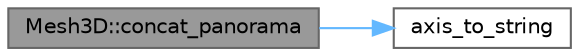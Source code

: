 digraph "Mesh3D::concat_panorama"
{
 // LATEX_PDF_SIZE
  bgcolor="transparent";
  edge [fontname=Helvetica,fontsize=10,labelfontname=Helvetica,labelfontsize=10];
  node [fontname=Helvetica,fontsize=10,shape=box,height=0.2,width=0.4];
  rankdir="LR";
  Node1 [id="Node000001",label="Mesh3D::concat_panorama",height=0.2,width=0.4,color="gray40", fillcolor="grey60", style="filled", fontcolor="black",tooltip="Concatenation PANORAMA feature maps SDM and NDM."];
  Node1 -> Node2 [id="edge1_Node000001_Node000002",color="steelblue1",style="solid",tooltip=" "];
  Node2 [id="Node000002",label="axis_to_string",height=0.2,width=0.4,color="grey40", fillcolor="white", style="filled",URL="$aux_8cpp.html#afc31f23e1de37e57949b88b2da006122",tooltip="Convert enum Axis to std::string c++ type."];
}
